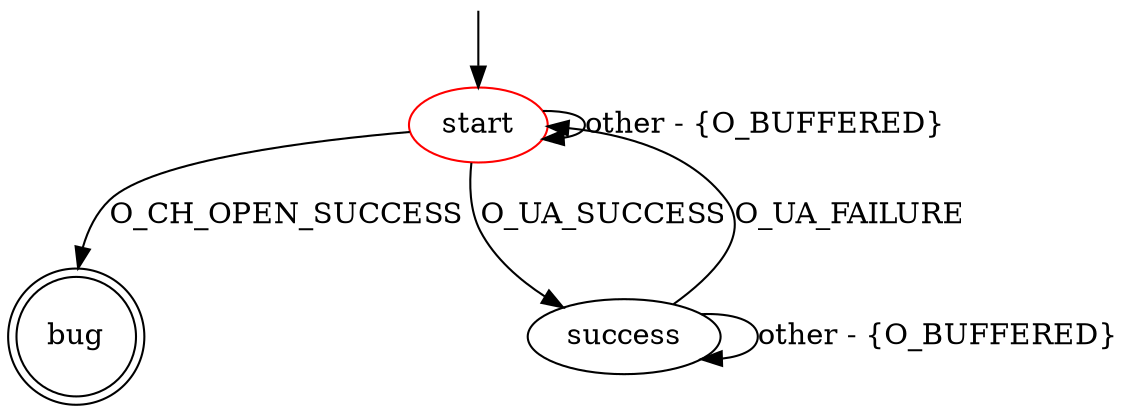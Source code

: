 digraph G {
label=""
start [color="red"]
bug [shape="doublecircle"]

start -> bug [label="O_CH_OPEN_SUCCESS"]
start -> success [label="O_UA_SUCCESS"]
start -> start [label="other - {O_BUFFERED}"]
success -> start [label="O_UA_FAILURE"]
success -> success [label="other - {O_BUFFERED}"]

__start0 [label="" shape="none" width="0" height="0"];
__start0 -> start;
}
